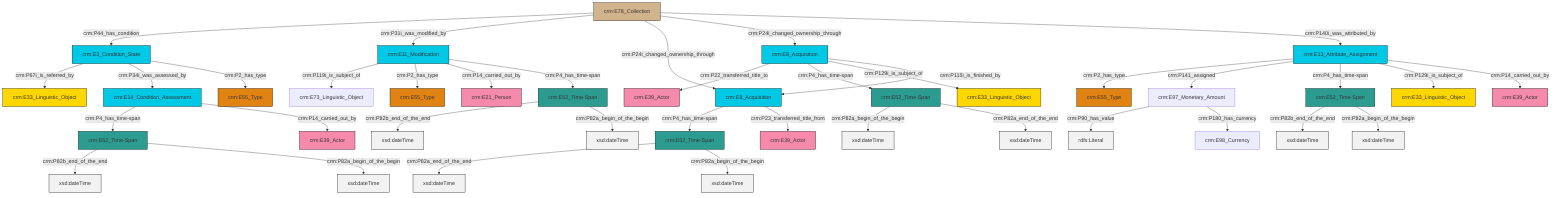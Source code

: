 graph TD
classDef Literal fill:#f2f2f2,stroke:#000000;
classDef CRM_Entity fill:#FFFFFF,stroke:#000000;
classDef Temporal_Entity fill:#00C9E6, stroke:#000000;
classDef Type fill:#E18312, stroke:#000000;
classDef Time-Span fill:#2C9C91, stroke:#000000;
classDef Appellation fill:#FFEB7F, stroke:#000000;
classDef Place fill:#008836, stroke:#000000;
classDef Persistent_Item fill:#B266B2, stroke:#000000;
classDef Conceptual_Object fill:#FFD700, stroke:#000000;
classDef Physical_Thing fill:#D2B48C, stroke:#000000;
classDef Actor fill:#f58aad, stroke:#000000;
classDef PC_Classes fill:#4ce600, stroke:#000000;
classDef Multi fill:#cccccc,stroke:#000000;

0["crm:E3_Condition_State"]:::Temporal_Entity -->|crm:P67i_is_referred_by| 1["crm:E33_Linguistic_Object"]:::Conceptual_Object
2["crm:E14_Condition_Assessment"]:::Temporal_Entity -->|crm:P4_has_time-span| 3["crm:E52_Time-Span"]:::Time-Span
4["crm:E13_Attribute_Assignment"]:::Temporal_Entity -->|crm:P2_has_type| 5["crm:E55_Type"]:::Type
4["crm:E13_Attribute_Assignment"]:::Temporal_Entity -->|crm:P141_assigned| 8["crm:E97_Monetary_Amount"]:::Default
3["crm:E52_Time-Span"]:::Time-Span -->|crm:P82b_end_of_the_end| 10[xsd:dateTime]:::Literal
13["crm:E11_Modification"]:::Temporal_Entity -->|crm:P119i_is_subject_of| 11["crm:E73_Linguistic_Object"]:::Default
13["crm:E11_Modification"]:::Temporal_Entity -->|crm:P2_has_type| 16["crm:E55_Type"]:::Type
4["crm:E13_Attribute_Assignment"]:::Temporal_Entity -->|crm:P4_has_time-span| 17["crm:E52_Time-Span"]:::Time-Span
18["crm:E78_Collection"]:::Physical_Thing -->|crm:P44_has_condition| 0["crm:E3_Condition_State"]:::Temporal_Entity
18["crm:E78_Collection"]:::Physical_Thing -->|crm:P31i_was_modified_by| 13["crm:E11_Modification"]:::Temporal_Entity
14["crm:E52_Time-Span"]:::Time-Span -->|crm:P82a_end_of_the_end| 19[xsd:dateTime]:::Literal
2["crm:E14_Condition_Assessment"]:::Temporal_Entity -->|crm:P14_carried_out_by| 21["crm:E39_Actor"]:::Actor
4["crm:E13_Attribute_Assignment"]:::Temporal_Entity -->|crm:P129i_is_subject_of| 6["crm:E33_Linguistic_Object"]:::Conceptual_Object
23["crm:E52_Time-Span"]:::Time-Span -->|crm:P82b_end_of_the_end| 24[xsd:dateTime]:::Literal
13["crm:E11_Modification"]:::Temporal_Entity -->|crm:P14_carried_out_by| 26["crm:E21_Person"]:::Actor
18["crm:E78_Collection"]:::Physical_Thing -->|crm:P24i_changed_ownership_through| 27["crm:E8_Acquisition"]:::Temporal_Entity
0["crm:E3_Condition_State"]:::Temporal_Entity -->|crm:P34i_was_assessed_by| 2["crm:E14_Condition_Assessment"]:::Temporal_Entity
30["crm:E8_Acquisition"]:::Temporal_Entity -->|crm:P22_transferred_title_to| 31["crm:E39_Actor"]:::Actor
8["crm:E97_Monetary_Amount"]:::Default -->|crm:P90_has_value| 33[rdfs:Literal]:::Literal
3["crm:E52_Time-Span"]:::Time-Span -->|crm:P82a_begin_of_the_begin| 36[xsd:dateTime]:::Literal
27["crm:E8_Acquisition"]:::Temporal_Entity -->|crm:P4_has_time-span| 14["crm:E52_Time-Span"]:::Time-Span
8["crm:E97_Monetary_Amount"]:::Default -->|crm:P180_has_currency| 39["crm:E98_Currency"]:::Default
30["crm:E8_Acquisition"]:::Temporal_Entity -->|crm:P4_has_time-span| 40["crm:E52_Time-Span"]:::Time-Span
27["crm:E8_Acquisition"]:::Temporal_Entity -->|crm:P23_transferred_title_from| 42["crm:E39_Actor"]:::Actor
14["crm:E52_Time-Span"]:::Time-Span -->|crm:P82a_begin_of_the_begin| 43[xsd:dateTime]:::Literal
30["crm:E8_Acquisition"]:::Temporal_Entity -->|crm:P129i_is_subject_of| 47["crm:E33_Linguistic_Object"]:::Conceptual_Object
23["crm:E52_Time-Span"]:::Time-Span -->|crm:P82a_begin_of_the_begin| 48[xsd:dateTime]:::Literal
18["crm:E78_Collection"]:::Physical_Thing -->|crm:P24i_changed_ownership_through| 30["crm:E8_Acquisition"]:::Temporal_Entity
4["crm:E13_Attribute_Assignment"]:::Temporal_Entity -->|crm:P14_carried_out_by| 49["crm:E39_Actor"]:::Actor
17["crm:E52_Time-Span"]:::Time-Span -->|crm:P82b_end_of_the_end| 50[xsd:dateTime]:::Literal
18["crm:E78_Collection"]:::Physical_Thing -->|crm:P140i_was_attributed_by| 4["crm:E13_Attribute_Assignment"]:::Temporal_Entity
30["crm:E8_Acquisition"]:::Temporal_Entity -->|crm:P115i_is_finished_by| 27["crm:E8_Acquisition"]:::Temporal_Entity
40["crm:E52_Time-Span"]:::Time-Span -->|crm:P82a_begin_of_the_begin| 52[xsd:dateTime]:::Literal
0["crm:E3_Condition_State"]:::Temporal_Entity -->|crm:P2_has_type| 44["crm:E55_Type"]:::Type
40["crm:E52_Time-Span"]:::Time-Span -->|crm:P82a_end_of_the_end| 56[xsd:dateTime]:::Literal
17["crm:E52_Time-Span"]:::Time-Span -->|crm:P82a_begin_of_the_begin| 59[xsd:dateTime]:::Literal
13["crm:E11_Modification"]:::Temporal_Entity -->|crm:P4_has_time-span| 23["crm:E52_Time-Span"]:::Time-Span
